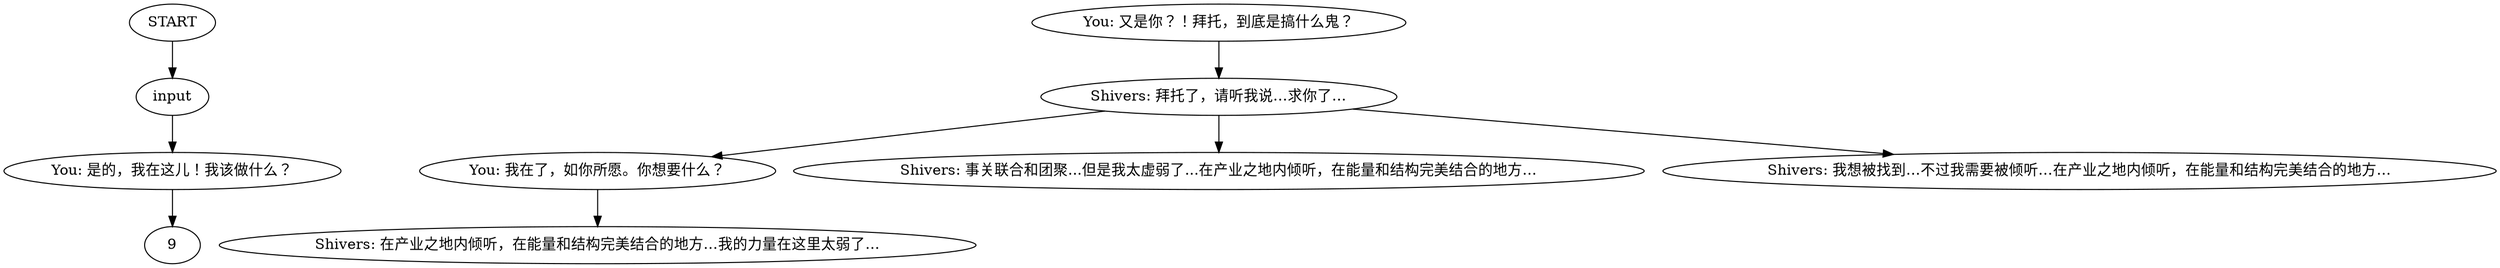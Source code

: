 # BOOKSTORE ORB / bookstorerug
# Second Shivers in the coat quest. Points you to the Harbour. Normal diff.
# ==================================================
digraph G {
	  0 [label="START"];
	  1 [label="input"];
	  2 [label="You: 我在了，如你所愿。你想要什么？"];
	  3 [label="You: 又是你？！拜托，到底是搞什么鬼？"];
	  4 [label="Shivers: 事关联合和团聚...但是我太虚弱了...在产业之地内倾听，在能量和结构完美结合的地方…"];
	  5 [label="Shivers: 拜托了，请听我说…求你了…"];
	  6 [label="You: 是的，我在这儿！我该做什么？"];
	  7 [label="Shivers: 我想被找到…不过我需要被倾听…在产业之地内倾听，在能量和结构完美结合的地方…"];
	  8 [label="Shivers: 在产业之地内倾听，在能量和结构完美结合的地方…我的力量在这里太弱了…"];
	  0 -> 1
	  1 -> 6
	  2 -> 8
	  3 -> 5
	  5 -> 2
	  5 -> 4
	  5 -> 7
	  6 -> 9
}

